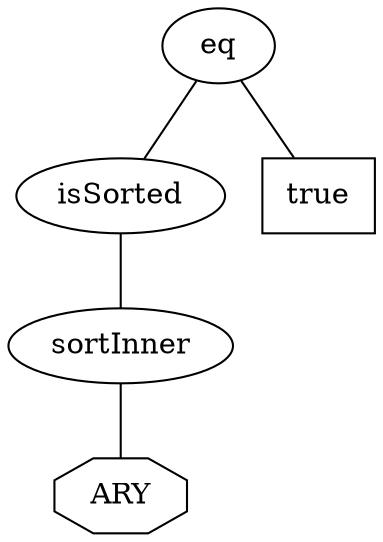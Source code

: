 graph {
	a [label="eq"];
	b [label="isSorted"];
	c [label="sortInner"];
	d [label="ARY" shape="octagon"];
	e [label="true" shape="box"];
	a -- b;
	b -- c -- d;
	a -- e;
}
